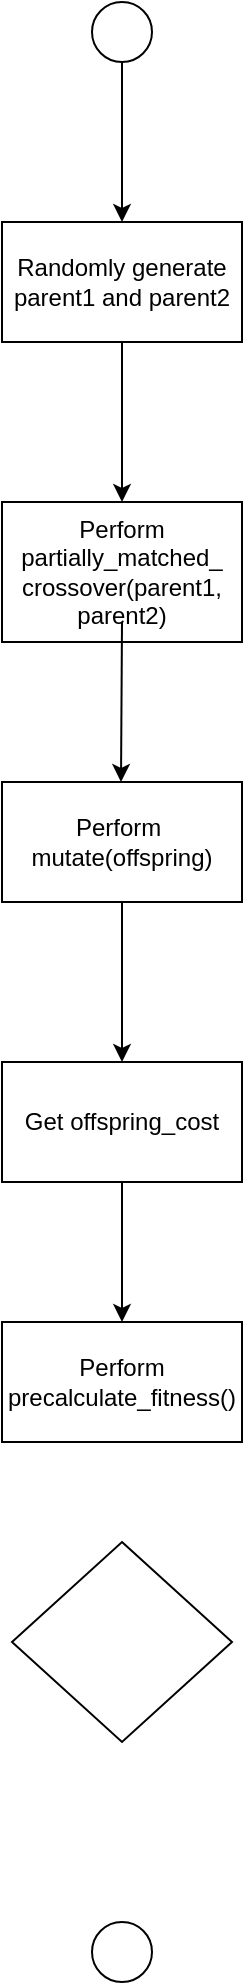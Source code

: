 <mxfile version="23.1.2" type="github">
  <diagram name="Page-1" id="8g0mwYZyEbH1wkr2EbKB">
    <mxGraphModel dx="1009" dy="573" grid="1" gridSize="10" guides="1" tooltips="1" connect="1" arrows="1" fold="1" page="1" pageScale="1" pageWidth="850" pageHeight="1100" math="0" shadow="0">
      <root>
        <mxCell id="0" />
        <mxCell id="1" parent="0" />
        <mxCell id="RasEoXguha3NyLtiGv5y-1" value="" style="ellipse;whiteSpace=wrap;html=1;aspect=fixed;" vertex="1" parent="1">
          <mxGeometry x="385" y="110" width="30" height="30" as="geometry" />
        </mxCell>
        <mxCell id="RasEoXguha3NyLtiGv5y-4" value="Randomly generate parent1 and parent2" style="rounded=0;whiteSpace=wrap;html=1;" vertex="1" parent="1">
          <mxGeometry x="340" y="220" width="120" height="60" as="geometry" />
        </mxCell>
        <mxCell id="RasEoXguha3NyLtiGv5y-5" value="Get offspring_cost" style="rounded=0;whiteSpace=wrap;html=1;" vertex="1" parent="1">
          <mxGeometry x="340" y="640" width="120" height="60" as="geometry" />
        </mxCell>
        <mxCell id="RasEoXguha3NyLtiGv5y-7" value="" style="endArrow=classic;html=1;rounded=0;entryX=0.5;entryY=0;entryDx=0;entryDy=0;" edge="1" parent="1" target="RasEoXguha3NyLtiGv5y-8">
          <mxGeometry width="50" height="50" relative="1" as="geometry">
            <mxPoint x="400" y="280" as="sourcePoint" />
            <mxPoint x="399.5" y="350" as="targetPoint" />
          </mxGeometry>
        </mxCell>
        <mxCell id="RasEoXguha3NyLtiGv5y-8" value="Perform&lt;br&gt;partially_matched_&lt;br&gt;crossover(parent1, parent2)" style="rounded=0;whiteSpace=wrap;html=1;" vertex="1" parent="1">
          <mxGeometry x="340" y="360" width="120" height="70" as="geometry" />
        </mxCell>
        <mxCell id="RasEoXguha3NyLtiGv5y-10" value="" style="endArrow=classic;html=1;rounded=0;entryX=0.5;entryY=0;entryDx=0;entryDy=0;" edge="1" parent="1">
          <mxGeometry width="50" height="50" relative="1" as="geometry">
            <mxPoint x="400" y="420" as="sourcePoint" />
            <mxPoint x="399.5" y="500" as="targetPoint" />
          </mxGeometry>
        </mxCell>
        <mxCell id="RasEoXguha3NyLtiGv5y-11" value="" style="endArrow=classic;html=1;rounded=0;exitX=0.5;exitY=1;exitDx=0;exitDy=0;entryX=0.5;entryY=0;entryDx=0;entryDy=0;" edge="1" parent="1" target="RasEoXguha3NyLtiGv5y-4">
          <mxGeometry width="50" height="50" relative="1" as="geometry">
            <mxPoint x="400" y="140" as="sourcePoint" />
            <mxPoint x="410" y="50" as="targetPoint" />
          </mxGeometry>
        </mxCell>
        <mxCell id="RasEoXguha3NyLtiGv5y-12" value="Perform&amp;nbsp;&lt;br&gt;mutate(offspring)" style="rounded=0;whiteSpace=wrap;html=1;" vertex="1" parent="1">
          <mxGeometry x="340" y="500" width="120" height="60" as="geometry" />
        </mxCell>
        <mxCell id="RasEoXguha3NyLtiGv5y-13" value="" style="endArrow=classic;html=1;rounded=0;exitX=0.5;exitY=1;exitDx=0;exitDy=0;entryX=0.5;entryY=0;entryDx=0;entryDy=0;" edge="1" parent="1" source="RasEoXguha3NyLtiGv5y-12" target="RasEoXguha3NyLtiGv5y-5">
          <mxGeometry width="50" height="50" relative="1" as="geometry">
            <mxPoint x="409.5" y="420" as="sourcePoint" />
            <mxPoint x="409.5" y="510" as="targetPoint" />
          </mxGeometry>
        </mxCell>
        <mxCell id="RasEoXguha3NyLtiGv5y-17" value="" style="rhombus;whiteSpace=wrap;html=1;" vertex="1" parent="1">
          <mxGeometry x="345" y="880" width="110" height="100" as="geometry" />
        </mxCell>
        <mxCell id="RasEoXguha3NyLtiGv5y-18" value="Perform&lt;br&gt;precalculate_fitness()" style="rounded=0;whiteSpace=wrap;html=1;" vertex="1" parent="1">
          <mxGeometry x="340" y="770" width="120" height="60" as="geometry" />
        </mxCell>
        <mxCell id="RasEoXguha3NyLtiGv5y-19" value="" style="ellipse;whiteSpace=wrap;html=1;aspect=fixed;" vertex="1" parent="1">
          <mxGeometry x="385" y="1070" width="30" height="30" as="geometry" />
        </mxCell>
        <mxCell id="RasEoXguha3NyLtiGv5y-21" value="" style="endArrow=classic;html=1;rounded=0;exitX=0.5;exitY=1;exitDx=0;exitDy=0;entryX=0.5;entryY=0;entryDx=0;entryDy=0;" edge="1" parent="1" source="RasEoXguha3NyLtiGv5y-5" target="RasEoXguha3NyLtiGv5y-18">
          <mxGeometry width="50" height="50" relative="1" as="geometry">
            <mxPoint x="410" y="570" as="sourcePoint" />
            <mxPoint x="410" y="650" as="targetPoint" />
          </mxGeometry>
        </mxCell>
      </root>
    </mxGraphModel>
  </diagram>
</mxfile>
